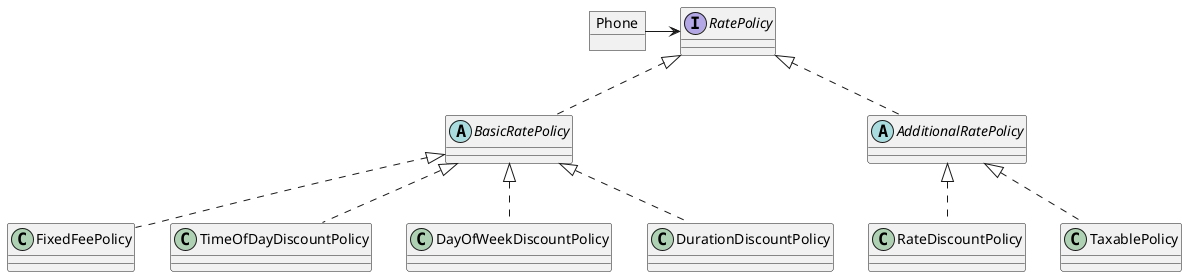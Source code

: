 @startuml

object "Phone" as p

interface "RatePolicy" as rp

abstract "BasicRatePolicy" implements rp
abstract "AdditionalRatePolicy" implements rp

class "FixedFeePolicy" implements BasicRatePolicy
class "TimeOfDayDiscountPolicy" implements BasicRatePolicy
class "DayOfWeekDiscountPolicy" implements BasicRatePolicy
class "DurationDiscountPolicy" implements BasicRatePolicy


class "RateDiscountPolicy" implements AdditionalRatePolicy
class "TaxablePolicy" implements AdditionalRatePolicy

p -right-> rp


@enduml
